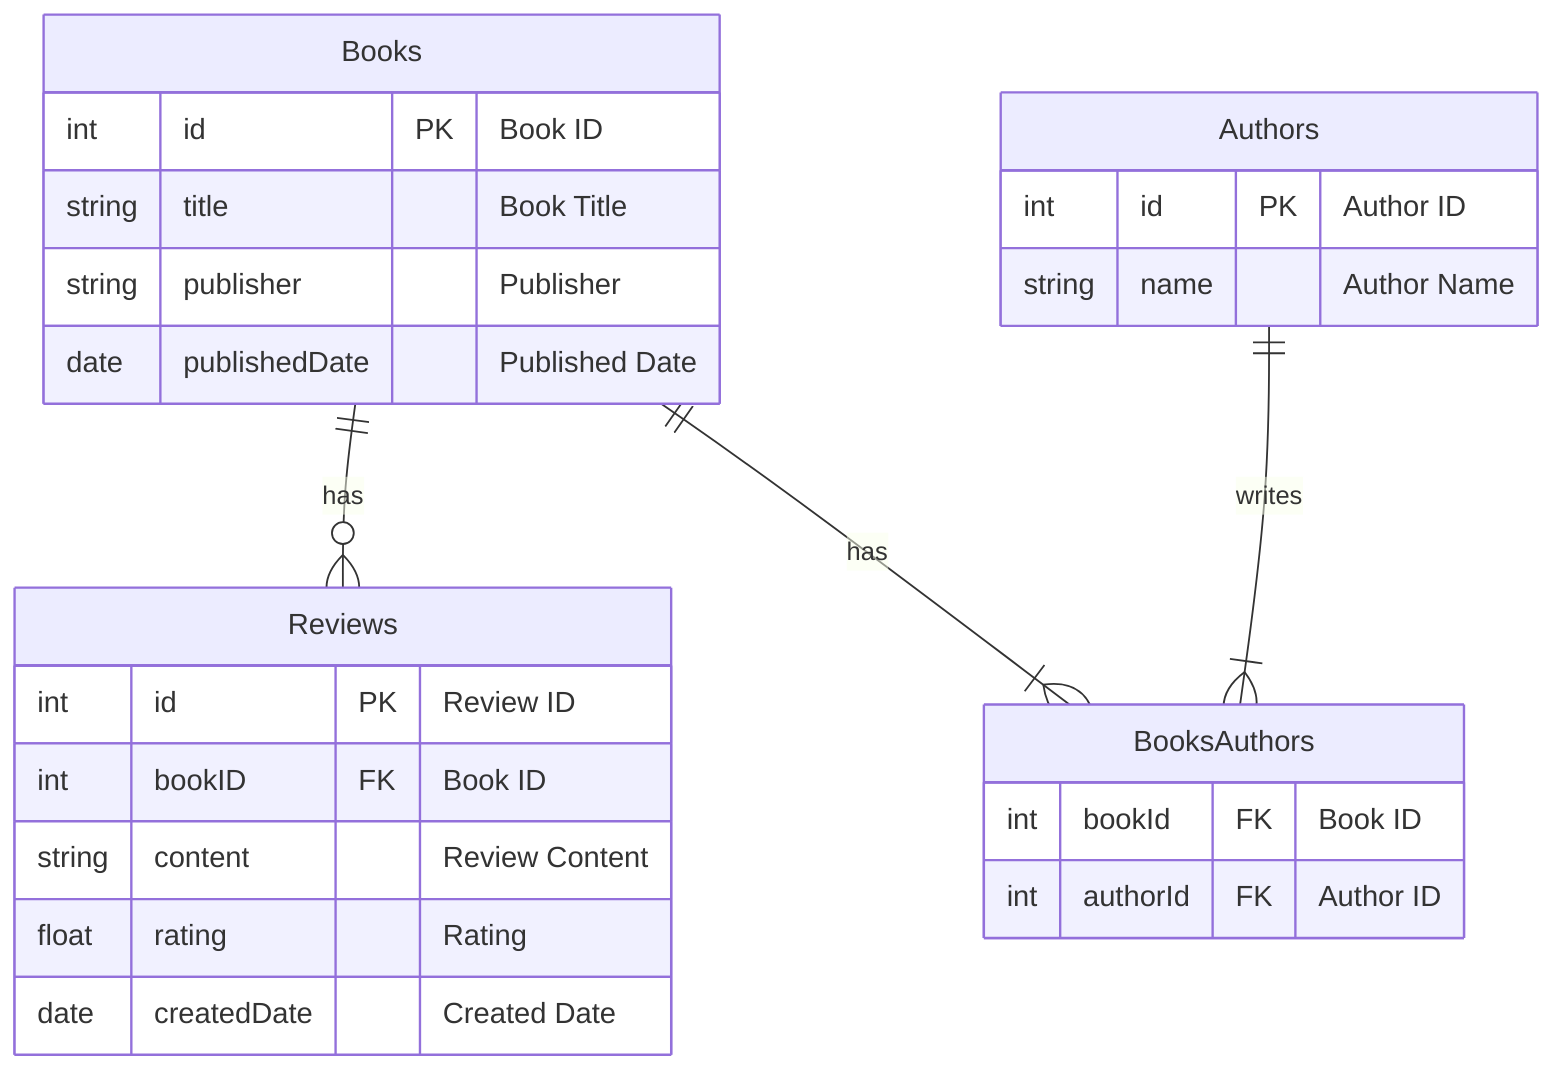 %%- book
%%- author
%%- review

erDiagram
    Books {
        int id PK "Book ID"
        string title "Book Title"
        string publisher "Publisher"
        date publishedDate "Published Date"
    }

    Authors {
        int id PK "Author ID"
        string name "Author Name"
    }

    Reviews {
        int id PK "Review ID"
        int bookID FK "Book ID"
        string content "Review Content"
        float rating "Rating"
        date createdDate "Created Date"
    }

    BooksAuthors {
        int bookId FK "Book ID"
        int authorId FK "Author ID"
    }

    Books ||--o{ Reviews : "has"
    Books ||--|{ BooksAuthors : "has"
    Authors ||--|{ BooksAuthors : "writes"